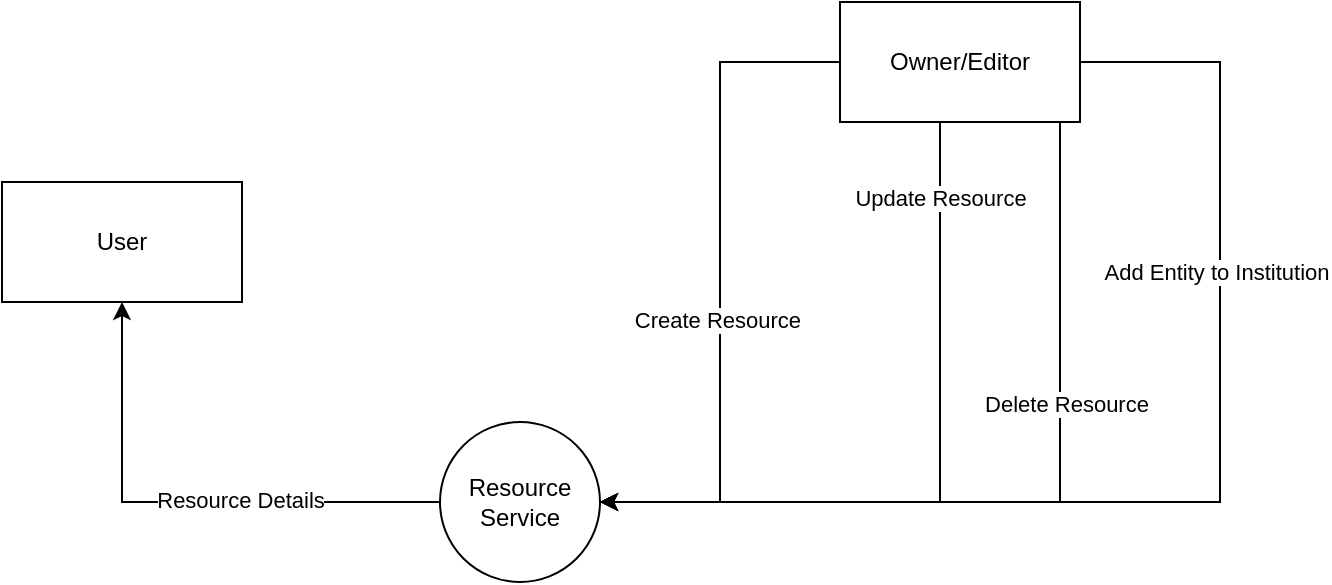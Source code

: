 <mxfile version="21.3.2" type="github">
  <diagram name="Page-1" id="tcobVfCXmn407HPpuTyI">
    <mxGraphModel dx="1434" dy="835" grid="1" gridSize="10" guides="1" tooltips="1" connect="1" arrows="1" fold="1" page="1" pageScale="1" pageWidth="827" pageHeight="1169" math="0" shadow="0">
      <root>
        <mxCell id="0" />
        <mxCell id="1" parent="0" />
        <mxCell id="fyC7D2IF4pgFKI7wAtkj-2" style="edgeStyle=orthogonalEdgeStyle;rounded=0;orthogonalLoop=1;jettySize=auto;html=1;entryX=0.5;entryY=1;entryDx=0;entryDy=0;" parent="1" source="fyC7D2IF4pgFKI7wAtkj-4" target="fyC7D2IF4pgFKI7wAtkj-14" edge="1">
          <mxGeometry relative="1" as="geometry" />
        </mxCell>
        <mxCell id="fyC7D2IF4pgFKI7wAtkj-3" value="Resource Details" style="edgeLabel;html=1;align=center;verticalAlign=middle;resizable=0;points=[];" parent="fyC7D2IF4pgFKI7wAtkj-2" vertex="1" connectable="0">
          <mxGeometry x="-0.227" y="-1" relative="1" as="geometry">
            <mxPoint as="offset" />
          </mxGeometry>
        </mxCell>
        <mxCell id="fyC7D2IF4pgFKI7wAtkj-4" value="Resource Service" style="ellipse;whiteSpace=wrap;html=1;aspect=fixed;" parent="1" vertex="1">
          <mxGeometry x="229" y="420" width="80" height="80" as="geometry" />
        </mxCell>
        <mxCell id="fyC7D2IF4pgFKI7wAtkj-5" style="edgeStyle=orthogonalEdgeStyle;rounded=0;orthogonalLoop=1;jettySize=auto;html=1;entryX=1;entryY=0.5;entryDx=0;entryDy=0;" parent="1" source="fyC7D2IF4pgFKI7wAtkj-13" target="fyC7D2IF4pgFKI7wAtkj-4" edge="1">
          <mxGeometry relative="1" as="geometry" />
        </mxCell>
        <mxCell id="fyC7D2IF4pgFKI7wAtkj-6" value="Create Resource&amp;nbsp;" style="edgeLabel;html=1;align=center;verticalAlign=middle;resizable=0;points=[];" parent="fyC7D2IF4pgFKI7wAtkj-5" vertex="1" connectable="0">
          <mxGeometry x="-0.031" relative="1" as="geometry">
            <mxPoint y="24" as="offset" />
          </mxGeometry>
        </mxCell>
        <mxCell id="fyC7D2IF4pgFKI7wAtkj-7" style="edgeStyle=orthogonalEdgeStyle;rounded=0;orthogonalLoop=1;jettySize=auto;html=1;entryX=1;entryY=0.5;entryDx=0;entryDy=0;exitX=0.25;exitY=1;exitDx=0;exitDy=0;" parent="1" source="fyC7D2IF4pgFKI7wAtkj-13" target="fyC7D2IF4pgFKI7wAtkj-4" edge="1">
          <mxGeometry relative="1" as="geometry">
            <Array as="points">
              <mxPoint x="479" y="460" />
            </Array>
          </mxGeometry>
        </mxCell>
        <mxCell id="fyC7D2IF4pgFKI7wAtkj-8" value="Update Resource" style="edgeLabel;html=1;align=center;verticalAlign=middle;resizable=0;points=[];" parent="fyC7D2IF4pgFKI7wAtkj-7" vertex="1" connectable="0">
          <mxGeometry x="-0.687" relative="1" as="geometry">
            <mxPoint y="-2" as="offset" />
          </mxGeometry>
        </mxCell>
        <mxCell id="fyC7D2IF4pgFKI7wAtkj-9" style="edgeStyle=orthogonalEdgeStyle;rounded=0;orthogonalLoop=1;jettySize=auto;html=1;entryX=1;entryY=0.5;entryDx=0;entryDy=0;" parent="1" source="fyC7D2IF4pgFKI7wAtkj-13" target="fyC7D2IF4pgFKI7wAtkj-4" edge="1">
          <mxGeometry relative="1" as="geometry">
            <Array as="points">
              <mxPoint x="539" y="460" />
            </Array>
          </mxGeometry>
        </mxCell>
        <mxCell id="fyC7D2IF4pgFKI7wAtkj-10" value="Delete Resource" style="edgeLabel;html=1;align=center;verticalAlign=middle;resizable=0;points=[];" parent="fyC7D2IF4pgFKI7wAtkj-9" vertex="1" connectable="0">
          <mxGeometry x="-0.569" y="3" relative="1" as="geometry">
            <mxPoint y="50" as="offset" />
          </mxGeometry>
        </mxCell>
        <mxCell id="fyC7D2IF4pgFKI7wAtkj-11" style="edgeStyle=orthogonalEdgeStyle;rounded=0;orthogonalLoop=1;jettySize=auto;html=1;entryX=1;entryY=0.5;entryDx=0;entryDy=0;" parent="1" source="fyC7D2IF4pgFKI7wAtkj-13" target="fyC7D2IF4pgFKI7wAtkj-4" edge="1">
          <mxGeometry relative="1" as="geometry">
            <Array as="points">
              <mxPoint x="619" y="240" />
              <mxPoint x="619" y="460" />
            </Array>
          </mxGeometry>
        </mxCell>
        <mxCell id="fyC7D2IF4pgFKI7wAtkj-12" value="Add Entity to Institution" style="edgeLabel;html=1;align=center;verticalAlign=middle;resizable=0;points=[];" parent="fyC7D2IF4pgFKI7wAtkj-11" vertex="1" connectable="0">
          <mxGeometry x="-0.416" y="-2" relative="1" as="geometry">
            <mxPoint as="offset" />
          </mxGeometry>
        </mxCell>
        <mxCell id="fyC7D2IF4pgFKI7wAtkj-13" value="Owner/Editor" style="rounded=0;whiteSpace=wrap;html=1;" parent="1" vertex="1">
          <mxGeometry x="429" y="210" width="120" height="60" as="geometry" />
        </mxCell>
        <mxCell id="fyC7D2IF4pgFKI7wAtkj-14" value="User" style="rounded=0;whiteSpace=wrap;html=1;" parent="1" vertex="1">
          <mxGeometry x="10" y="300" width="120" height="60" as="geometry" />
        </mxCell>
      </root>
    </mxGraphModel>
  </diagram>
</mxfile>
